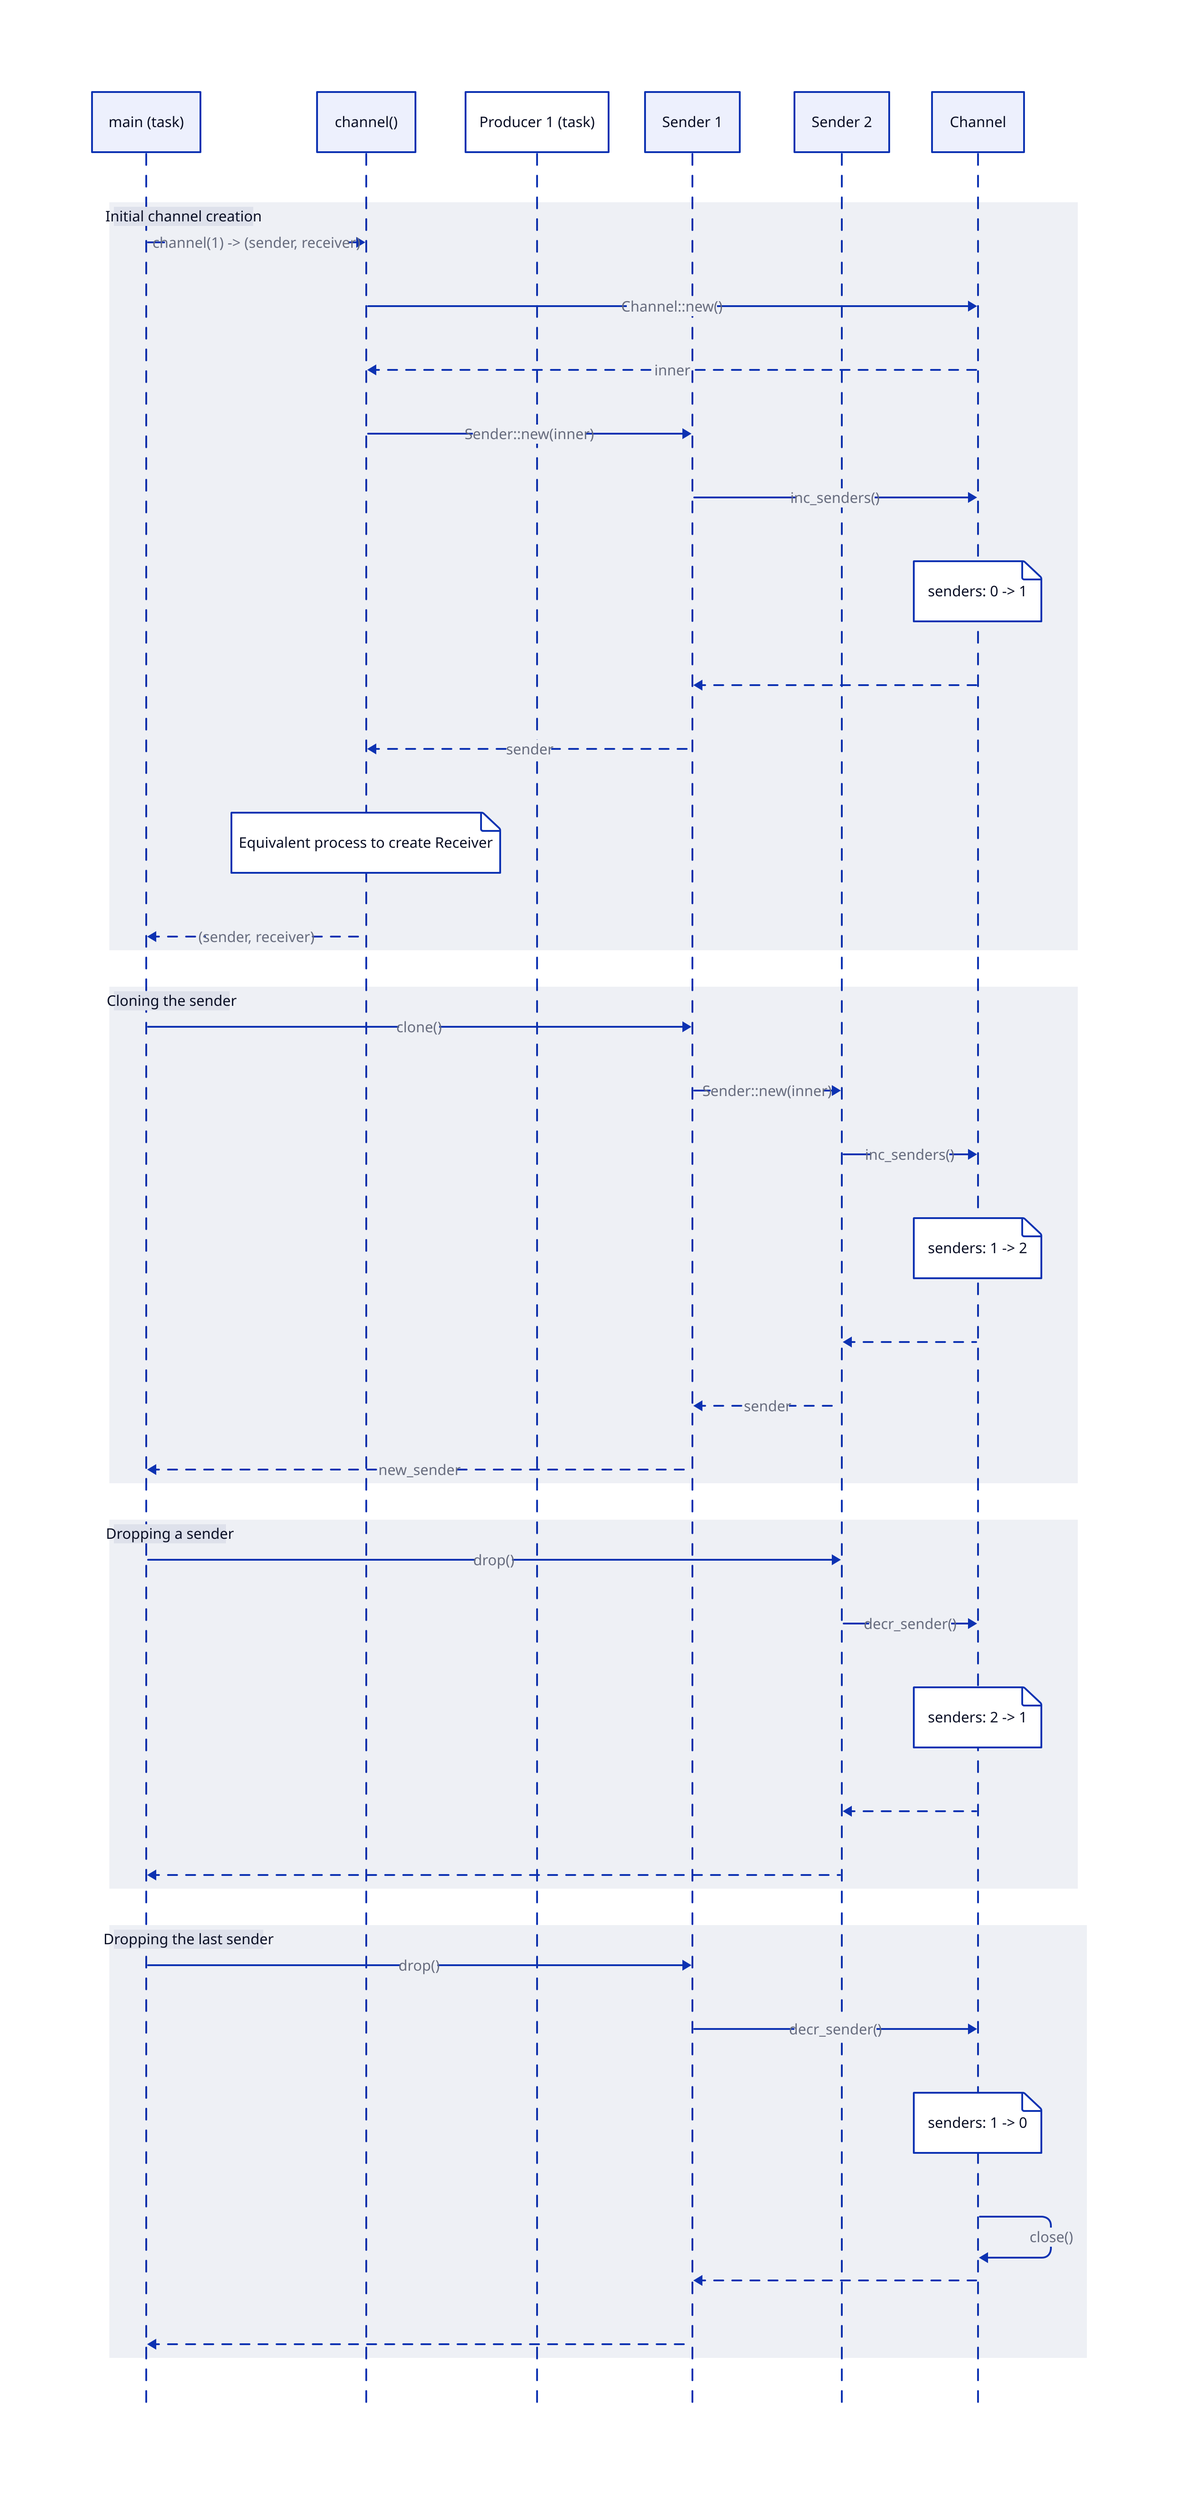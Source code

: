 shape: sequence_diagram

main: main (task)
channel: channel()
prod1: Producer 1 (task)
tx1: Sender 1
tx2: Sender 2
inner: Channel

Initial channel creation: {
  main -> channel: channel(1) -> (sender, receiver)

  channel -> inner: Channel::new()
  channel <- inner: inner {
    style.stroke-dash: 5
  }

  channel -> tx1: Sender::new(inner)
  tx1 -> inner: inc_senders()
  inner."senders: 0 -> 1"
  tx1 <- inner: {
    style.stroke-dash: 5
  }
  channel <- tx1: sender {
    style.stroke-dash: 5
  }

  channel."Equivalent process to create Receiver"

  main <- channel: (sender, receiver) {
    style.stroke-dash: 5
  }
}

Cloning the sender: {
  main -> tx1: clone()
  tx1 -> tx2: Sender::new(inner)
  tx2 -> inner: inc_senders()
  inner."senders: 1 -> 2"
  tx2 <- inner: {
    style.stroke-dash: 5
  }
  tx1 <- tx2: sender {
    style.stroke-dash: 5
  }
  main <- tx1: new_sender {
    style.stroke-dash: 5
  }
}

Dropping a sender: {
  main -> tx2: drop()
  tx2 -> inner: decr_sender()
  inner."senders: 2 -> 1"
  tx2 <- inner: {
    style.stroke-dash: 5
  }
  main <- tx2: {
    style.stroke-dash: 5
  }
}

Dropping the last sender: {
  main -> tx1: drop()
  tx1 -> inner: decr_sender()
  inner."senders: 1 -> 0"
  inner -> inner: close()
  tx1 <- inner: {
    style.stroke-dash: 5
  }
  main <- tx1: {
    style.stroke-dash: 5
  }
}
